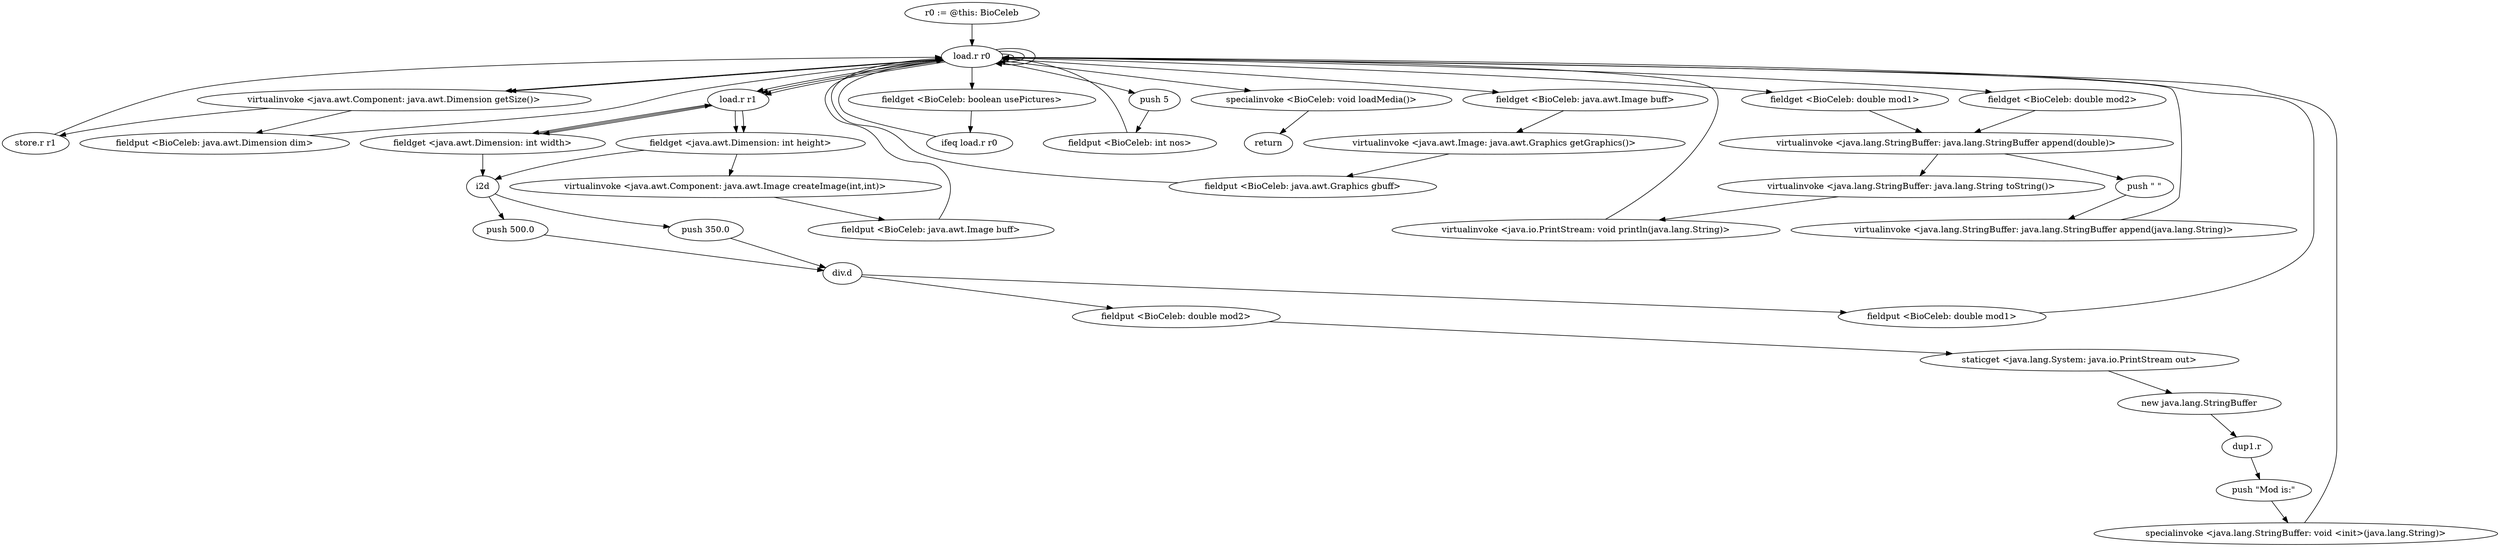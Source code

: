 digraph "" {
    "r0 := @this: BioCeleb"
    "load.r r0"
    "r0 := @this: BioCeleb"->"load.r r0";
    "virtualinvoke <java.awt.Component: java.awt.Dimension getSize()>"
    "load.r r0"->"virtualinvoke <java.awt.Component: java.awt.Dimension getSize()>";
    "store.r r1"
    "virtualinvoke <java.awt.Component: java.awt.Dimension getSize()>"->"store.r r1";
    "store.r r1"->"load.r r0";
    "load.r r0"->"load.r r0";
    "load.r r1"
    "load.r r0"->"load.r r1";
    "fieldget <java.awt.Dimension: int width>"
    "load.r r1"->"fieldget <java.awt.Dimension: int width>";
    "fieldget <java.awt.Dimension: int width>"->"load.r r1";
    "fieldget <java.awt.Dimension: int height>"
    "load.r r1"->"fieldget <java.awt.Dimension: int height>";
    "virtualinvoke <java.awt.Component: java.awt.Image createImage(int,int)>"
    "fieldget <java.awt.Dimension: int height>"->"virtualinvoke <java.awt.Component: java.awt.Image createImage(int,int)>";
    "fieldput <BioCeleb: java.awt.Image buff>"
    "virtualinvoke <java.awt.Component: java.awt.Image createImage(int,int)>"->"fieldput <BioCeleb: java.awt.Image buff>";
    "fieldput <BioCeleb: java.awt.Image buff>"->"load.r r0";
    "load.r r0"->"load.r r0";
    "fieldget <BioCeleb: java.awt.Image buff>"
    "load.r r0"->"fieldget <BioCeleb: java.awt.Image buff>";
    "virtualinvoke <java.awt.Image: java.awt.Graphics getGraphics()>"
    "fieldget <BioCeleb: java.awt.Image buff>"->"virtualinvoke <java.awt.Image: java.awt.Graphics getGraphics()>";
    "fieldput <BioCeleb: java.awt.Graphics gbuff>"
    "virtualinvoke <java.awt.Image: java.awt.Graphics getGraphics()>"->"fieldput <BioCeleb: java.awt.Graphics gbuff>";
    "fieldput <BioCeleb: java.awt.Graphics gbuff>"->"load.r r0";
    "load.r r0"->"load.r r0";
    "load.r r0"->"virtualinvoke <java.awt.Component: java.awt.Dimension getSize()>";
    "fieldput <BioCeleb: java.awt.Dimension dim>"
    "virtualinvoke <java.awt.Component: java.awt.Dimension getSize()>"->"fieldput <BioCeleb: java.awt.Dimension dim>";
    "fieldput <BioCeleb: java.awt.Dimension dim>"->"load.r r0";
    "load.r r0"->"load.r r1";
    "load.r r1"->"fieldget <java.awt.Dimension: int width>";
    "i2d"
    "fieldget <java.awt.Dimension: int width>"->"i2d";
    "push 500.0"
    "i2d"->"push 500.0";
    "div.d"
    "push 500.0"->"div.d";
    "fieldput <BioCeleb: double mod1>"
    "div.d"->"fieldput <BioCeleb: double mod1>";
    "fieldput <BioCeleb: double mod1>"->"load.r r0";
    "load.r r0"->"load.r r1";
    "load.r r1"->"fieldget <java.awt.Dimension: int height>";
    "fieldget <java.awt.Dimension: int height>"->"i2d";
    "push 350.0"
    "i2d"->"push 350.0";
    "push 350.0"->"div.d";
    "fieldput <BioCeleb: double mod2>"
    "div.d"->"fieldput <BioCeleb: double mod2>";
    "staticget <java.lang.System: java.io.PrintStream out>"
    "fieldput <BioCeleb: double mod2>"->"staticget <java.lang.System: java.io.PrintStream out>";
    "new java.lang.StringBuffer"
    "staticget <java.lang.System: java.io.PrintStream out>"->"new java.lang.StringBuffer";
    "dup1.r"
    "new java.lang.StringBuffer"->"dup1.r";
    "push \"Mod is:\""
    "dup1.r"->"push \"Mod is:\"";
    "specialinvoke <java.lang.StringBuffer: void <init>(java.lang.String)>"
    "push \"Mod is:\""->"specialinvoke <java.lang.StringBuffer: void <init>(java.lang.String)>";
    "specialinvoke <java.lang.StringBuffer: void <init>(java.lang.String)>"->"load.r r0";
    "fieldget <BioCeleb: double mod1>"
    "load.r r0"->"fieldget <BioCeleb: double mod1>";
    "virtualinvoke <java.lang.StringBuffer: java.lang.StringBuffer append(double)>"
    "fieldget <BioCeleb: double mod1>"->"virtualinvoke <java.lang.StringBuffer: java.lang.StringBuffer append(double)>";
    "push \" \""
    "virtualinvoke <java.lang.StringBuffer: java.lang.StringBuffer append(double)>"->"push \" \"";
    "virtualinvoke <java.lang.StringBuffer: java.lang.StringBuffer append(java.lang.String)>"
    "push \" \""->"virtualinvoke <java.lang.StringBuffer: java.lang.StringBuffer append(java.lang.String)>";
    "virtualinvoke <java.lang.StringBuffer: java.lang.StringBuffer append(java.lang.String)>"->"load.r r0";
    "fieldget <BioCeleb: double mod2>"
    "load.r r0"->"fieldget <BioCeleb: double mod2>";
    "fieldget <BioCeleb: double mod2>"->"virtualinvoke <java.lang.StringBuffer: java.lang.StringBuffer append(double)>";
    "virtualinvoke <java.lang.StringBuffer: java.lang.String toString()>"
    "virtualinvoke <java.lang.StringBuffer: java.lang.StringBuffer append(double)>"->"virtualinvoke <java.lang.StringBuffer: java.lang.String toString()>";
    "virtualinvoke <java.io.PrintStream: void println(java.lang.String)>"
    "virtualinvoke <java.lang.StringBuffer: java.lang.String toString()>"->"virtualinvoke <java.io.PrintStream: void println(java.lang.String)>";
    "virtualinvoke <java.io.PrintStream: void println(java.lang.String)>"->"load.r r0";
    "fieldget <BioCeleb: boolean usePictures>"
    "load.r r0"->"fieldget <BioCeleb: boolean usePictures>";
    "ifeq load.r r0"
    "fieldget <BioCeleb: boolean usePictures>"->"ifeq load.r r0";
    "ifeq load.r r0"->"load.r r0";
    "push 5"
    "load.r r0"->"push 5";
    "fieldput <BioCeleb: int nos>"
    "push 5"->"fieldput <BioCeleb: int nos>";
    "fieldput <BioCeleb: int nos>"->"load.r r0";
    "specialinvoke <BioCeleb: void loadMedia()>"
    "load.r r0"->"specialinvoke <BioCeleb: void loadMedia()>";
    "return"
    "specialinvoke <BioCeleb: void loadMedia()>"->"return";
}
